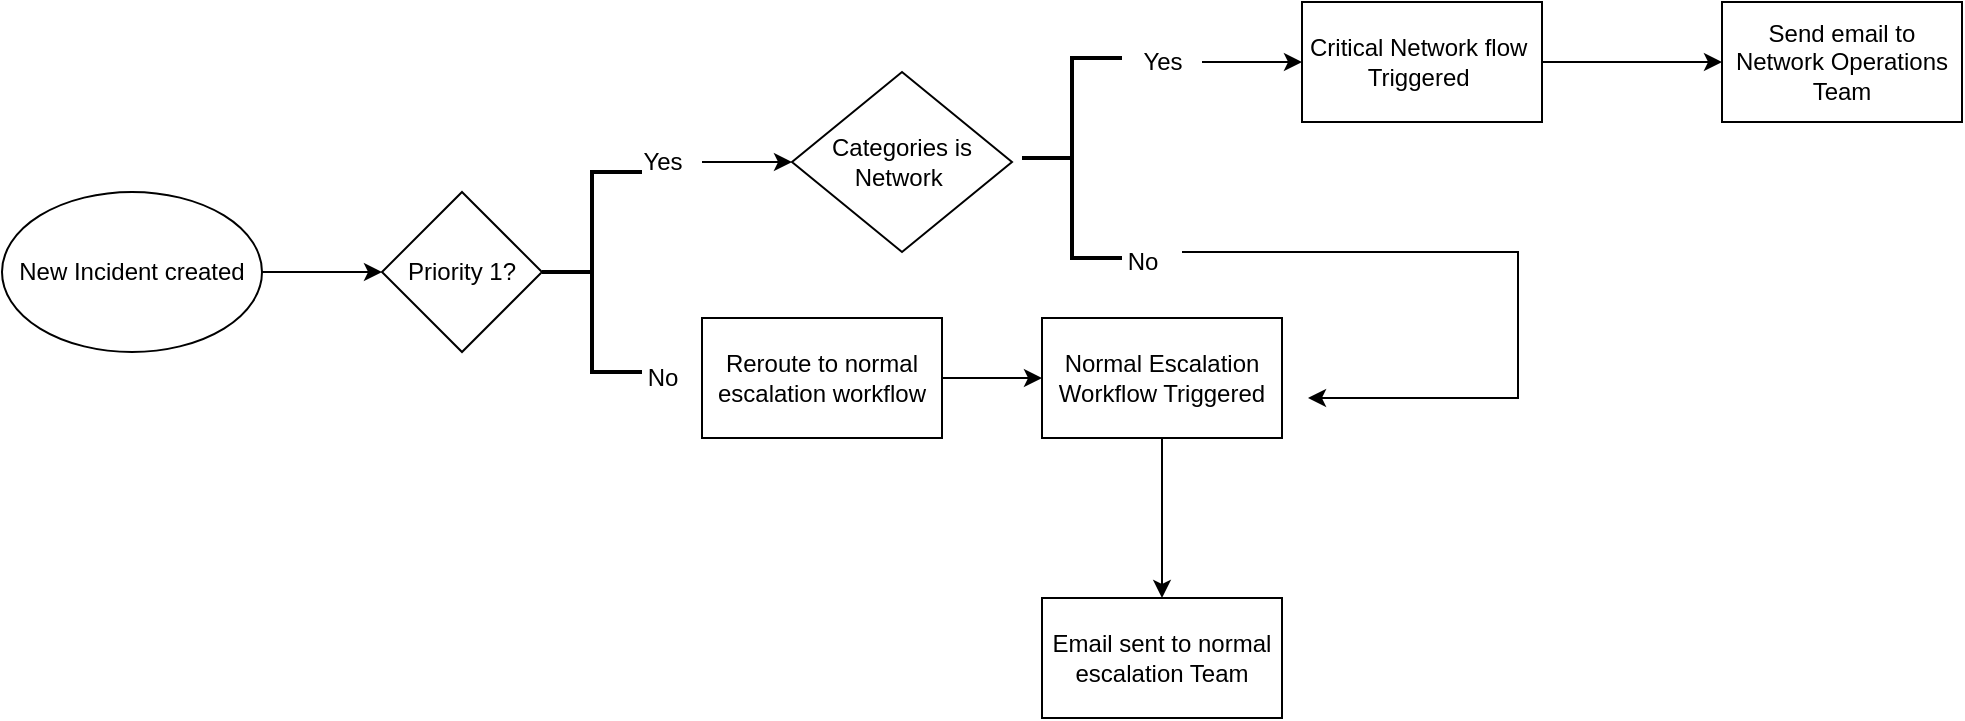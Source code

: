 <mxfile version="28.0.7">
  <diagram name="Page-1" id="15mktb6RQoakr4Y1FKlu">
    <mxGraphModel dx="1426" dy="1877" grid="1" gridSize="10" guides="1" tooltips="1" connect="1" arrows="1" fold="1" page="1" pageScale="1" pageWidth="850" pageHeight="1100" math="0" shadow="0">
      <root>
        <mxCell id="0" />
        <mxCell id="1" parent="0" />
        <mxCell id="gGogjNRpgTds--xTzMBp-4" value="" style="edgeStyle=orthogonalEdgeStyle;rounded=0;orthogonalLoop=1;jettySize=auto;html=1;entryX=0;entryY=0.5;entryDx=0;entryDy=0;" edge="1" parent="1" source="gGogjNRpgTds--xTzMBp-2" target="gGogjNRpgTds--xTzMBp-5">
          <mxGeometry relative="1" as="geometry">
            <mxPoint x="255" y="100" as="targetPoint" />
            <Array as="points">
              <mxPoint x="180" y="130" />
              <mxPoint x="180" y="130" />
            </Array>
          </mxGeometry>
        </mxCell>
        <mxCell id="gGogjNRpgTds--xTzMBp-2" value="New Incident created" style="ellipse;whiteSpace=wrap;html=1;" vertex="1" parent="1">
          <mxGeometry x="30" y="90" width="130" height="80" as="geometry" />
        </mxCell>
        <mxCell id="gGogjNRpgTds--xTzMBp-5" value="Priority 1?" style="rhombus;whiteSpace=wrap;html=1;" vertex="1" parent="1">
          <mxGeometry x="220" y="90" width="80" height="80" as="geometry" />
        </mxCell>
        <mxCell id="gGogjNRpgTds--xTzMBp-11" value="" style="edgeStyle=orthogonalEdgeStyle;rounded=0;orthogonalLoop=1;jettySize=auto;html=1;" edge="1" parent="1" source="gGogjNRpgTds--xTzMBp-19" target="gGogjNRpgTds--xTzMBp-10">
          <mxGeometry relative="1" as="geometry" />
        </mxCell>
        <mxCell id="gGogjNRpgTds--xTzMBp-9" value="Categories is Network&amp;nbsp;" style="rhombus;whiteSpace=wrap;html=1;" vertex="1" parent="1">
          <mxGeometry x="425" y="30" width="110" height="90" as="geometry" />
        </mxCell>
        <mxCell id="gGogjNRpgTds--xTzMBp-10" value="Send email to Network Operations Team" style="whiteSpace=wrap;html=1;" vertex="1" parent="1">
          <mxGeometry x="890" y="-5" width="120" height="60" as="geometry" />
        </mxCell>
        <mxCell id="gGogjNRpgTds--xTzMBp-38" value="" style="edgeStyle=orthogonalEdgeStyle;rounded=0;orthogonalLoop=1;jettySize=auto;html=1;" edge="1" parent="1" source="gGogjNRpgTds--xTzMBp-16" target="gGogjNRpgTds--xTzMBp-37">
          <mxGeometry relative="1" as="geometry" />
        </mxCell>
        <mxCell id="gGogjNRpgTds--xTzMBp-16" value="Reroute to normal escalation workflow" style="whiteSpace=wrap;html=1;" vertex="1" parent="1">
          <mxGeometry x="380" y="153" width="120" height="60" as="geometry" />
        </mxCell>
        <mxCell id="gGogjNRpgTds--xTzMBp-19" value="Critical Network flow&amp;nbsp; Triggered&amp;nbsp;" style="whiteSpace=wrap;html=1;" vertex="1" parent="1">
          <mxGeometry x="680" y="-5" width="120" height="60" as="geometry" />
        </mxCell>
        <mxCell id="gGogjNRpgTds--xTzMBp-24" value="" style="strokeWidth=2;html=1;shape=mxgraph.flowchart.annotation_2;align=left;labelPosition=right;pointerEvents=1;" vertex="1" parent="1">
          <mxGeometry x="300" y="80" width="50" height="100" as="geometry" />
        </mxCell>
        <mxCell id="gGogjNRpgTds--xTzMBp-27" value="No" style="text;html=1;align=center;verticalAlign=middle;resizable=0;points=[];autosize=1;strokeColor=none;fillColor=none;" vertex="1" parent="1">
          <mxGeometry x="340" y="168" width="40" height="30" as="geometry" />
        </mxCell>
        <mxCell id="gGogjNRpgTds--xTzMBp-28" value="" style="strokeWidth=2;html=1;shape=mxgraph.flowchart.annotation_2;align=left;labelPosition=right;pointerEvents=1;" vertex="1" parent="1">
          <mxGeometry x="540" y="23" width="50" height="100" as="geometry" />
        </mxCell>
        <mxCell id="gGogjNRpgTds--xTzMBp-31" value="" style="edgeStyle=orthogonalEdgeStyle;rounded=0;orthogonalLoop=1;jettySize=auto;html=1;" edge="1" parent="1" source="gGogjNRpgTds--xTzMBp-29" target="gGogjNRpgTds--xTzMBp-19">
          <mxGeometry relative="1" as="geometry" />
        </mxCell>
        <mxCell id="gGogjNRpgTds--xTzMBp-29" value="Yes" style="text;html=1;align=center;verticalAlign=middle;resizable=0;points=[];autosize=1;strokeColor=none;fillColor=none;" vertex="1" parent="1">
          <mxGeometry x="590" y="10" width="40" height="30" as="geometry" />
        </mxCell>
        <mxCell id="gGogjNRpgTds--xTzMBp-30" value="No" style="text;html=1;align=center;verticalAlign=middle;resizable=0;points=[];autosize=1;strokeColor=none;fillColor=none;" vertex="1" parent="1">
          <mxGeometry x="580" y="110" width="40" height="30" as="geometry" />
        </mxCell>
        <mxCell id="gGogjNRpgTds--xTzMBp-32" value="" style="endArrow=classic;html=1;rounded=0;" edge="1" parent="1">
          <mxGeometry width="50" height="50" relative="1" as="geometry">
            <mxPoint x="620" y="120" as="sourcePoint" />
            <mxPoint x="683" y="193" as="targetPoint" />
            <Array as="points">
              <mxPoint x="788" y="120" />
              <mxPoint x="788" y="193" />
            </Array>
          </mxGeometry>
        </mxCell>
        <mxCell id="gGogjNRpgTds--xTzMBp-36" value="" style="edgeStyle=orthogonalEdgeStyle;rounded=0;orthogonalLoop=1;jettySize=auto;html=1;" edge="1" parent="1" source="gGogjNRpgTds--xTzMBp-25" target="gGogjNRpgTds--xTzMBp-9">
          <mxGeometry relative="1" as="geometry" />
        </mxCell>
        <mxCell id="gGogjNRpgTds--xTzMBp-25" value="Yes" style="text;html=1;align=center;verticalAlign=middle;resizable=0;points=[];autosize=1;strokeColor=none;fillColor=none;" vertex="1" parent="1">
          <mxGeometry x="340" y="60" width="40" height="30" as="geometry" />
        </mxCell>
        <mxCell id="gGogjNRpgTds--xTzMBp-40" value="" style="edgeStyle=orthogonalEdgeStyle;rounded=0;orthogonalLoop=1;jettySize=auto;html=1;" edge="1" parent="1" source="gGogjNRpgTds--xTzMBp-37" target="gGogjNRpgTds--xTzMBp-39">
          <mxGeometry relative="1" as="geometry" />
        </mxCell>
        <mxCell id="gGogjNRpgTds--xTzMBp-37" value="Normal Escalation Workflow Triggered" style="whiteSpace=wrap;html=1;" vertex="1" parent="1">
          <mxGeometry x="550" y="153" width="120" height="60" as="geometry" />
        </mxCell>
        <mxCell id="gGogjNRpgTds--xTzMBp-39" value="Email sent to normal escalation Team" style="whiteSpace=wrap;html=1;" vertex="1" parent="1">
          <mxGeometry x="550" y="293" width="120" height="60" as="geometry" />
        </mxCell>
      </root>
    </mxGraphModel>
  </diagram>
</mxfile>
